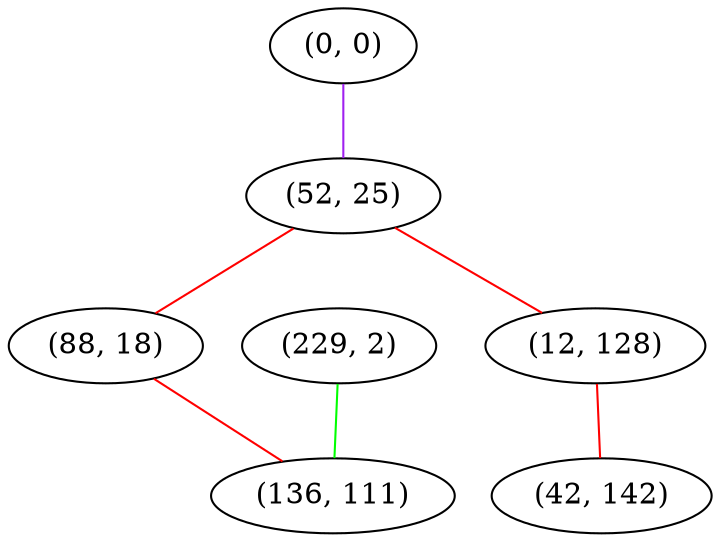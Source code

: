 graph "" {
"(0, 0)";
"(52, 25)";
"(88, 18)";
"(12, 128)";
"(42, 142)";
"(229, 2)";
"(136, 111)";
"(0, 0)" -- "(52, 25)"  [color=purple, key=0, weight=4];
"(52, 25)" -- "(88, 18)"  [color=red, key=0, weight=1];
"(52, 25)" -- "(12, 128)"  [color=red, key=0, weight=1];
"(88, 18)" -- "(136, 111)"  [color=red, key=0, weight=1];
"(12, 128)" -- "(42, 142)"  [color=red, key=0, weight=1];
"(229, 2)" -- "(136, 111)"  [color=green, key=0, weight=2];
}
